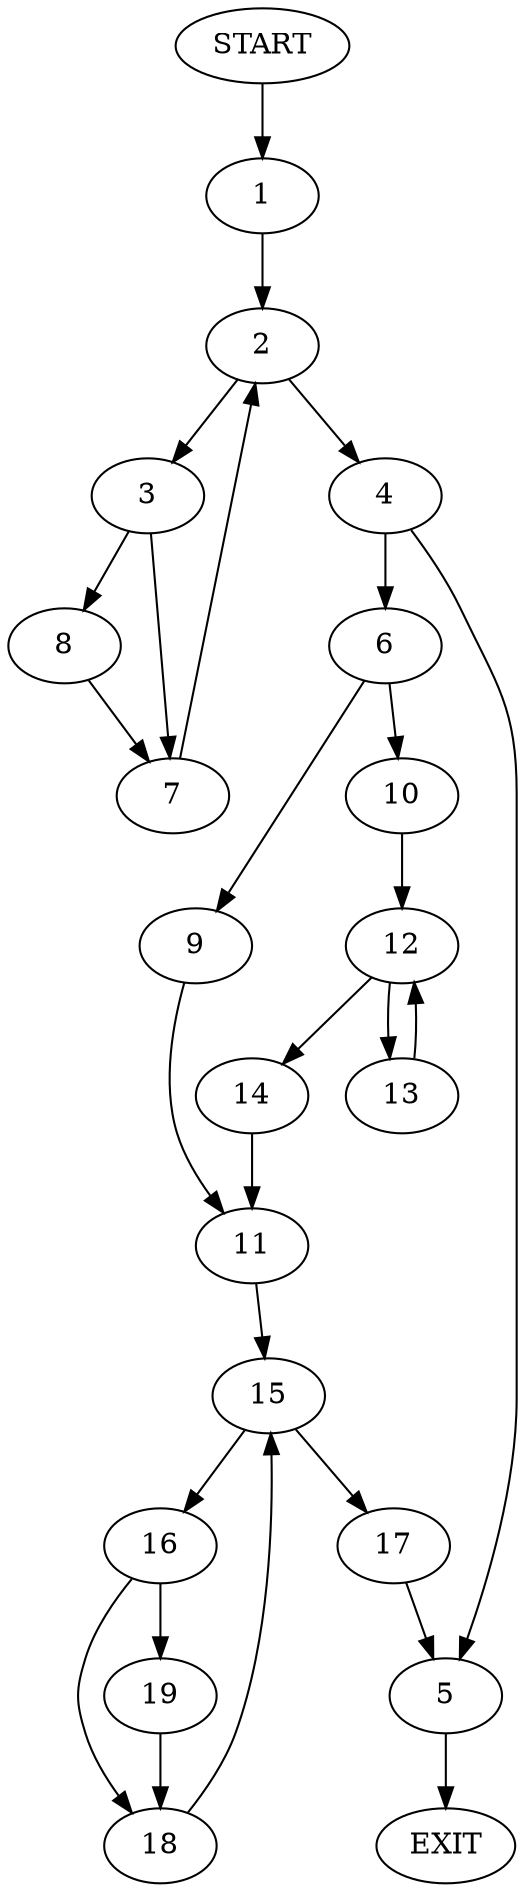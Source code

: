 digraph {
0 [label="START"]
20 [label="EXIT"]
0 -> 1
1 -> 2
2 -> 3
2 -> 4
4 -> 5
4 -> 6
3 -> 7
3 -> 8
8 -> 7
7 -> 2
6 -> 9
6 -> 10
5 -> 20
9 -> 11
10 -> 12
12 -> 13
12 -> 14
13 -> 12
14 -> 11
11 -> 15
15 -> 16
15 -> 17
16 -> 18
16 -> 19
17 -> 5
18 -> 15
19 -> 18
}
